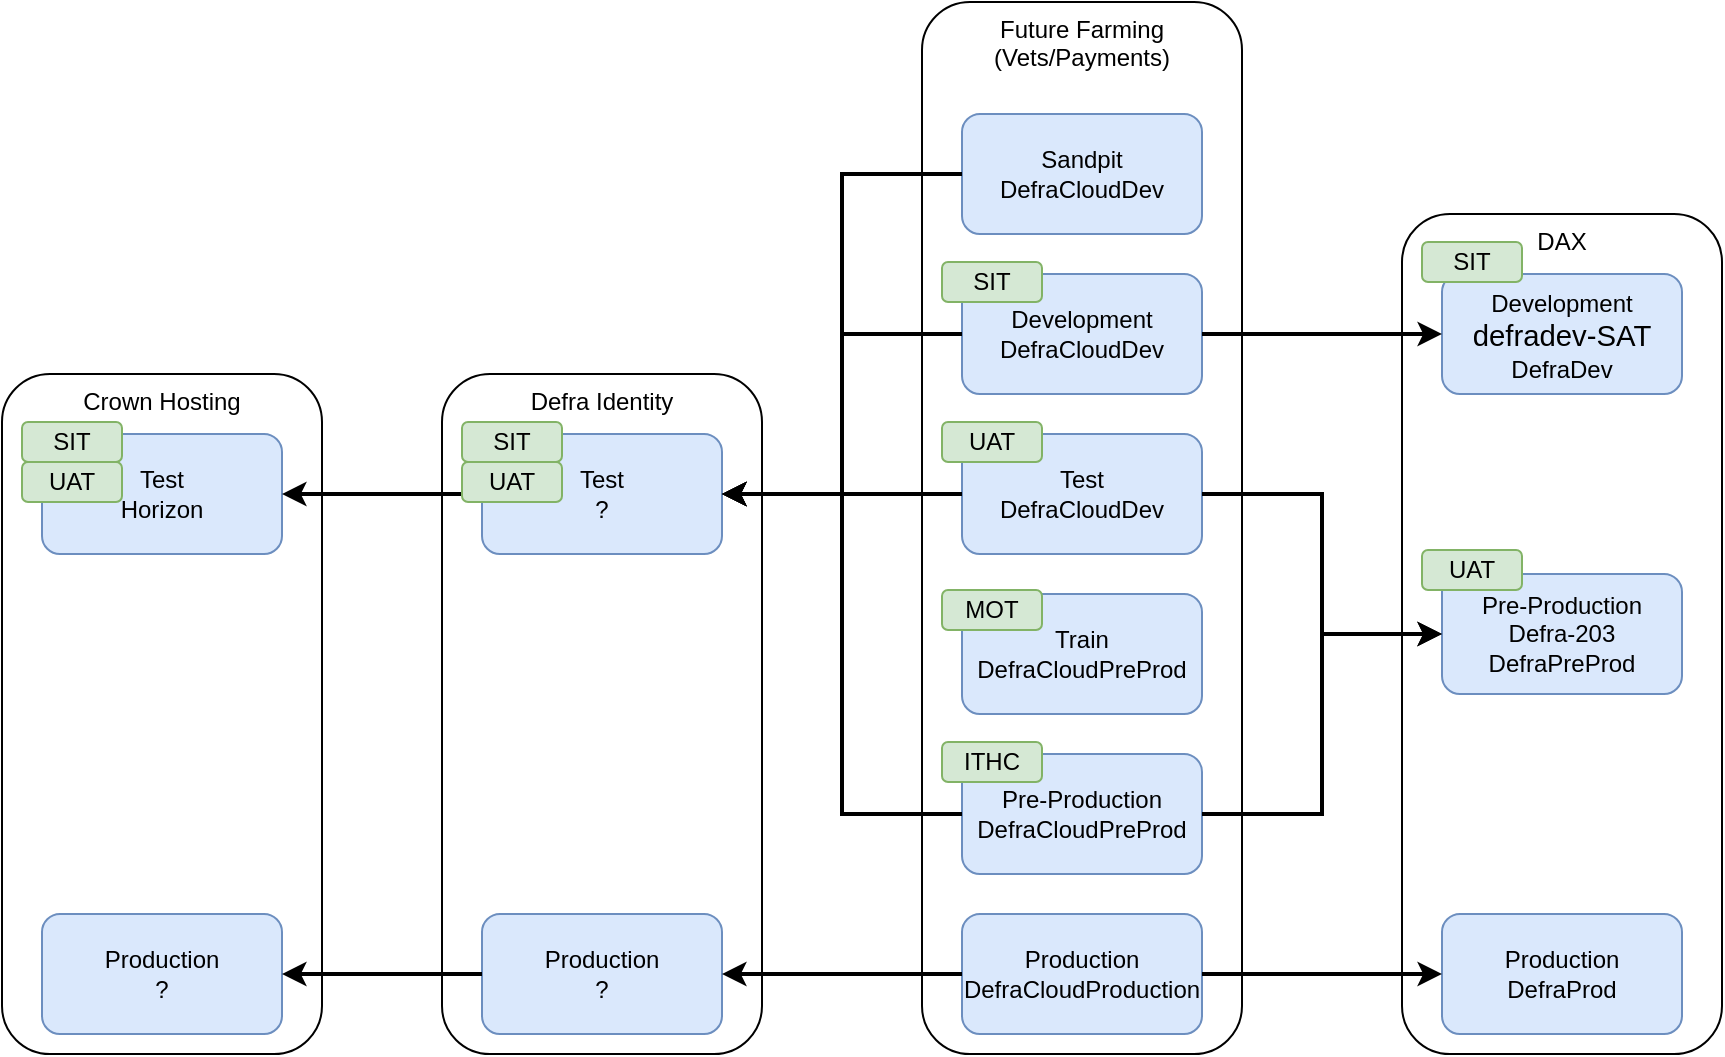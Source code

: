 <mxfile version="20.0.4" type="github">
  <diagram id="C3n2u9p28RJBCAid8Xp9" name="Page-1">
    <mxGraphModel dx="1422" dy="-407" grid="1" gridSize="10" guides="1" tooltips="1" connect="1" arrows="1" fold="1" page="1" pageScale="1" pageWidth="827" pageHeight="1169" math="0" shadow="0">
      <root>
        <mxCell id="0" />
        <mxCell id="1" parent="0" />
        <mxCell id="xMmDxgA52zjlr51yU6Mr-23" value="DAX" style="rounded=1;whiteSpace=wrap;html=1;verticalAlign=top;" parent="1" vertex="1">
          <mxGeometry x="740" y="1546" width="160" height="420" as="geometry" />
        </mxCell>
        <mxCell id="xMmDxgA52zjlr51yU6Mr-22" value="Future Farming&lt;br&gt;(Vets/Payments)" style="rounded=1;whiteSpace=wrap;html=1;verticalAlign=top;" parent="1" vertex="1">
          <mxGeometry x="500" y="1440" width="160" height="526" as="geometry" />
        </mxCell>
        <mxCell id="xMmDxgA52zjlr51yU6Mr-20" value="Defra Identity" style="rounded=1;whiteSpace=wrap;html=1;verticalAlign=top;" parent="1" vertex="1">
          <mxGeometry x="260" y="1626" width="160" height="340" as="geometry" />
        </mxCell>
        <mxCell id="xMmDxgA52zjlr51yU6Mr-1" value="Sandpit&lt;br&gt;DefraCloudDev" style="rounded=1;whiteSpace=wrap;html=1;fillColor=#dae8fc;strokeColor=#6c8ebf;" parent="1" vertex="1">
          <mxGeometry x="520" y="1496" width="120" height="60" as="geometry" />
        </mxCell>
        <mxCell id="xMmDxgA52zjlr51yU6Mr-2" value="Development&lt;br&gt;DefraCloudDev" style="rounded=1;whiteSpace=wrap;html=1;fillColor=#dae8fc;strokeColor=#6c8ebf;" parent="1" vertex="1">
          <mxGeometry x="520" y="1576" width="120" height="60" as="geometry" />
        </mxCell>
        <mxCell id="xMmDxgA52zjlr51yU6Mr-3" value="Test&lt;br&gt;DefraCloudDev" style="rounded=1;whiteSpace=wrap;html=1;fillColor=#dae8fc;strokeColor=#6c8ebf;" parent="1" vertex="1">
          <mxGeometry x="520" y="1656" width="120" height="60" as="geometry" />
        </mxCell>
        <mxCell id="xMmDxgA52zjlr51yU6Mr-4" value="Train&lt;br&gt;DefraCloudPreProd" style="rounded=1;whiteSpace=wrap;html=1;fillColor=#dae8fc;strokeColor=#6c8ebf;" parent="1" vertex="1">
          <mxGeometry x="520" y="1736" width="120" height="60" as="geometry" />
        </mxCell>
        <mxCell id="xMmDxgA52zjlr51yU6Mr-5" value="Pre-Production&lt;br&gt;DefraCloudPreProd" style="rounded=1;whiteSpace=wrap;html=1;fillColor=#dae8fc;strokeColor=#6c8ebf;" parent="1" vertex="1">
          <mxGeometry x="520" y="1816" width="120" height="60" as="geometry" />
        </mxCell>
        <mxCell id="xMmDxgA52zjlr51yU6Mr-6" value="Production&lt;br&gt;DefraCloudProduction" style="rounded=1;whiteSpace=wrap;html=1;fillColor=#dae8fc;strokeColor=#6c8ebf;" parent="1" vertex="1">
          <mxGeometry x="520" y="1896" width="120" height="60" as="geometry" />
        </mxCell>
        <mxCell id="xMmDxgA52zjlr51yU6Mr-7" value="Development&lt;font face=&quot;calibri, sans-serif&quot;&gt;&lt;span style=&quot;font-size: 14.667px&quot;&gt;&lt;br&gt;defradev-SAT&lt;/span&gt;&lt;/font&gt;&lt;br&gt;DefraDev" style="rounded=1;whiteSpace=wrap;html=1;fillColor=#dae8fc;strokeColor=#6c8ebf;" parent="1" vertex="1">
          <mxGeometry x="760" y="1576" width="120" height="60" as="geometry" />
        </mxCell>
        <mxCell id="xMmDxgA52zjlr51yU6Mr-8" value="Pre-Production&lt;br&gt;Defra-203&lt;br&gt;DefraPreProd" style="rounded=1;whiteSpace=wrap;html=1;fillColor=#dae8fc;strokeColor=#6c8ebf;" parent="1" vertex="1">
          <mxGeometry x="760" y="1726" width="120" height="60" as="geometry" />
        </mxCell>
        <mxCell id="xMmDxgA52zjlr51yU6Mr-9" value="Production&lt;br&gt;DefraProd" style="rounded=1;whiteSpace=wrap;html=1;fillColor=#dae8fc;strokeColor=#6c8ebf;" parent="1" vertex="1">
          <mxGeometry x="760" y="1896" width="120" height="60" as="geometry" />
        </mxCell>
        <mxCell id="xMmDxgA52zjlr51yU6Mr-14" value="Test&lt;br&gt;?" style="rounded=1;whiteSpace=wrap;html=1;fillColor=#dae8fc;strokeColor=#6c8ebf;" parent="1" vertex="1">
          <mxGeometry x="280" y="1656" width="120" height="60" as="geometry" />
        </mxCell>
        <mxCell id="xMmDxgA52zjlr51yU6Mr-18" value="Production&lt;br&gt;?" style="rounded=1;whiteSpace=wrap;html=1;fillColor=#dae8fc;strokeColor=#6c8ebf;" parent="1" vertex="1">
          <mxGeometry x="280" y="1896" width="120" height="60" as="geometry" />
        </mxCell>
        <mxCell id="o_UP_RoTdqypcuIoV4oH-2" value="Crown Hosting" style="rounded=1;whiteSpace=wrap;html=1;verticalAlign=top;" vertex="1" parent="1">
          <mxGeometry x="40" y="1626" width="160" height="340" as="geometry" />
        </mxCell>
        <mxCell id="o_UP_RoTdqypcuIoV4oH-3" value="Test&lt;br&gt;Horizon" style="rounded=1;whiteSpace=wrap;html=1;fillColor=#dae8fc;strokeColor=#6c8ebf;" vertex="1" parent="1">
          <mxGeometry x="60" y="1656" width="120" height="60" as="geometry" />
        </mxCell>
        <mxCell id="o_UP_RoTdqypcuIoV4oH-4" value="Production&lt;br&gt;?" style="rounded=1;whiteSpace=wrap;html=1;fillColor=#dae8fc;strokeColor=#6c8ebf;" vertex="1" parent="1">
          <mxGeometry x="60" y="1896" width="120" height="60" as="geometry" />
        </mxCell>
        <mxCell id="xMmDxgA52zjlr51yU6Mr-10" style="edgeStyle=orthogonalEdgeStyle;rounded=0;orthogonalLoop=1;jettySize=auto;html=1;strokeWidth=2;" parent="1" source="xMmDxgA52zjlr51yU6Mr-2" target="xMmDxgA52zjlr51yU6Mr-7" edge="1">
          <mxGeometry relative="1" as="geometry" />
        </mxCell>
        <mxCell id="xMmDxgA52zjlr51yU6Mr-11" style="edgeStyle=orthogonalEdgeStyle;rounded=0;orthogonalLoop=1;jettySize=auto;html=1;entryX=0;entryY=0.5;entryDx=0;entryDy=0;strokeWidth=2;" parent="1" source="xMmDxgA52zjlr51yU6Mr-3" target="xMmDxgA52zjlr51yU6Mr-8" edge="1">
          <mxGeometry relative="1" as="geometry" />
        </mxCell>
        <mxCell id="xMmDxgA52zjlr51yU6Mr-12" style="edgeStyle=orthogonalEdgeStyle;rounded=0;orthogonalLoop=1;jettySize=auto;html=1;entryX=0;entryY=0.5;entryDx=0;entryDy=0;strokeWidth=2;" parent="1" source="xMmDxgA52zjlr51yU6Mr-5" target="xMmDxgA52zjlr51yU6Mr-8" edge="1">
          <mxGeometry relative="1" as="geometry" />
        </mxCell>
        <mxCell id="xMmDxgA52zjlr51yU6Mr-13" style="edgeStyle=orthogonalEdgeStyle;rounded=0;orthogonalLoop=1;jettySize=auto;html=1;strokeWidth=2;" parent="1" source="xMmDxgA52zjlr51yU6Mr-6" target="xMmDxgA52zjlr51yU6Mr-9" edge="1">
          <mxGeometry relative="1" as="geometry" />
        </mxCell>
        <mxCell id="xMmDxgA52zjlr51yU6Mr-16" style="edgeStyle=orthogonalEdgeStyle;rounded=0;orthogonalLoop=1;jettySize=auto;html=1;exitX=0;exitY=0.5;exitDx=0;exitDy=0;strokeWidth=2;" parent="1" source="xMmDxgA52zjlr51yU6Mr-3" target="xMmDxgA52zjlr51yU6Mr-14" edge="1">
          <mxGeometry relative="1" as="geometry" />
        </mxCell>
        <mxCell id="xMmDxgA52zjlr51yU6Mr-17" style="edgeStyle=orthogonalEdgeStyle;rounded=0;orthogonalLoop=1;jettySize=auto;html=1;exitX=0;exitY=0.5;exitDx=0;exitDy=0;strokeWidth=2;" parent="1" source="xMmDxgA52zjlr51yU6Mr-5" edge="1">
          <mxGeometry relative="1" as="geometry">
            <mxPoint x="400" y="1686" as="targetPoint" />
            <Array as="points">
              <mxPoint x="460" y="1846" />
              <mxPoint x="460" y="1686" />
            </Array>
          </mxGeometry>
        </mxCell>
        <mxCell id="xMmDxgA52zjlr51yU6Mr-24" style="edgeStyle=orthogonalEdgeStyle;rounded=0;orthogonalLoop=1;jettySize=auto;html=1;exitX=0;exitY=0.5;exitDx=0;exitDy=0;strokeWidth=2;" parent="1" source="xMmDxgA52zjlr51yU6Mr-2" target="xMmDxgA52zjlr51yU6Mr-14" edge="1">
          <mxGeometry relative="1" as="geometry">
            <Array as="points">
              <mxPoint x="460" y="1606" />
              <mxPoint x="460" y="1686" />
            </Array>
          </mxGeometry>
        </mxCell>
        <mxCell id="o_UP_RoTdqypcuIoV4oH-1" style="edgeStyle=orthogonalEdgeStyle;rounded=0;orthogonalLoop=1;jettySize=auto;html=1;exitX=0;exitY=0.5;exitDx=0;exitDy=0;entryX=1;entryY=0.5;entryDx=0;entryDy=0;strokeWidth=2;" edge="1" parent="1" source="xMmDxgA52zjlr51yU6Mr-1" target="xMmDxgA52zjlr51yU6Mr-14">
          <mxGeometry relative="1" as="geometry" />
        </mxCell>
        <mxCell id="o_UP_RoTdqypcuIoV4oH-6" style="edgeStyle=orthogonalEdgeStyle;rounded=0;orthogonalLoop=1;jettySize=auto;html=1;strokeWidth=2;" edge="1" parent="1" source="xMmDxgA52zjlr51yU6Mr-14" target="o_UP_RoTdqypcuIoV4oH-3">
          <mxGeometry relative="1" as="geometry" />
        </mxCell>
        <mxCell id="xMmDxgA52zjlr51yU6Mr-19" style="edgeStyle=orthogonalEdgeStyle;rounded=0;orthogonalLoop=1;jettySize=auto;html=1;exitX=0;exitY=0.5;exitDx=0;exitDy=0;strokeWidth=2;" parent="1" source="xMmDxgA52zjlr51yU6Mr-6" target="xMmDxgA52zjlr51yU6Mr-18" edge="1">
          <mxGeometry relative="1" as="geometry" />
        </mxCell>
        <mxCell id="o_UP_RoTdqypcuIoV4oH-5" style="edgeStyle=orthogonalEdgeStyle;rounded=0;orthogonalLoop=1;jettySize=auto;html=1;entryX=1;entryY=0.5;entryDx=0;entryDy=0;strokeWidth=2;" edge="1" parent="1" source="xMmDxgA52zjlr51yU6Mr-18" target="o_UP_RoTdqypcuIoV4oH-4">
          <mxGeometry relative="1" as="geometry" />
        </mxCell>
        <mxCell id="o_UP_RoTdqypcuIoV4oH-7" value="SIT" style="rounded=1;whiteSpace=wrap;html=1;fillColor=#d5e8d4;strokeColor=#82b366;" vertex="1" parent="1">
          <mxGeometry x="510" y="1570" width="50" height="20" as="geometry" />
        </mxCell>
        <mxCell id="o_UP_RoTdqypcuIoV4oH-8" value="UAT" style="rounded=1;whiteSpace=wrap;html=1;fillColor=#d5e8d4;strokeColor=#82b366;" vertex="1" parent="1">
          <mxGeometry x="510" y="1650" width="50" height="20" as="geometry" />
        </mxCell>
        <mxCell id="o_UP_RoTdqypcuIoV4oH-9" value="MOT" style="rounded=1;whiteSpace=wrap;html=1;fillColor=#d5e8d4;strokeColor=#82b366;" vertex="1" parent="1">
          <mxGeometry x="510" y="1734" width="50" height="20" as="geometry" />
        </mxCell>
        <mxCell id="o_UP_RoTdqypcuIoV4oH-10" value="SIT" style="rounded=1;whiteSpace=wrap;html=1;fillColor=#d5e8d4;strokeColor=#82b366;" vertex="1" parent="1">
          <mxGeometry x="270" y="1650" width="50" height="20" as="geometry" />
        </mxCell>
        <mxCell id="o_UP_RoTdqypcuIoV4oH-11" value="UAT" style="rounded=1;whiteSpace=wrap;html=1;fillColor=#d5e8d4;strokeColor=#82b366;" vertex="1" parent="1">
          <mxGeometry x="270" y="1670" width="50" height="20" as="geometry" />
        </mxCell>
        <mxCell id="o_UP_RoTdqypcuIoV4oH-12" value="SIT" style="rounded=1;whiteSpace=wrap;html=1;fillColor=#d5e8d4;strokeColor=#82b366;" vertex="1" parent="1">
          <mxGeometry x="50" y="1650" width="50" height="20" as="geometry" />
        </mxCell>
        <mxCell id="o_UP_RoTdqypcuIoV4oH-13" value="UAT" style="rounded=1;whiteSpace=wrap;html=1;fillColor=#d5e8d4;strokeColor=#82b366;" vertex="1" parent="1">
          <mxGeometry x="50" y="1670" width="50" height="20" as="geometry" />
        </mxCell>
        <mxCell id="o_UP_RoTdqypcuIoV4oH-14" value="SIT" style="rounded=1;whiteSpace=wrap;html=1;fillColor=#d5e8d4;strokeColor=#82b366;" vertex="1" parent="1">
          <mxGeometry x="750" y="1560" width="50" height="20" as="geometry" />
        </mxCell>
        <mxCell id="o_UP_RoTdqypcuIoV4oH-15" value="UAT" style="rounded=1;whiteSpace=wrap;html=1;fillColor=#d5e8d4;strokeColor=#82b366;" vertex="1" parent="1">
          <mxGeometry x="750" y="1714" width="50" height="20" as="geometry" />
        </mxCell>
        <mxCell id="o_UP_RoTdqypcuIoV4oH-16" value="ITHC" style="rounded=1;whiteSpace=wrap;html=1;fillColor=#d5e8d4;strokeColor=#82b366;" vertex="1" parent="1">
          <mxGeometry x="510" y="1810" width="50" height="20" as="geometry" />
        </mxCell>
      </root>
    </mxGraphModel>
  </diagram>
</mxfile>
